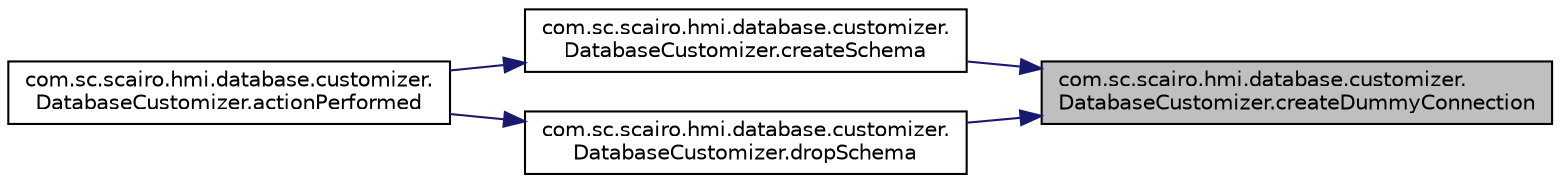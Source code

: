 digraph "com.sc.scairo.hmi.database.customizer.DatabaseCustomizer.createDummyConnection"
{
 // LATEX_PDF_SIZE
  edge [fontname="Helvetica",fontsize="10",labelfontname="Helvetica",labelfontsize="10"];
  node [fontname="Helvetica",fontsize="10",shape=record];
  rankdir="RL";
  Node1 [label="com.sc.scairo.hmi.database.customizer.\lDatabaseCustomizer.createDummyConnection",height=0.2,width=0.4,color="black", fillcolor="grey75", style="filled", fontcolor="black",tooltip=" "];
  Node1 -> Node2 [dir="back",color="midnightblue",fontsize="10",style="solid",fontname="Helvetica"];
  Node2 [label="com.sc.scairo.hmi.database.customizer.\lDatabaseCustomizer.createSchema",height=0.2,width=0.4,color="black", fillcolor="white", style="filled",URL="$classcom_1_1sc_1_1scairo_1_1hmi_1_1database_1_1customizer_1_1_database_customizer.html#acf7b47c59e30de64359998b7868d31e2",tooltip=" "];
  Node2 -> Node3 [dir="back",color="midnightblue",fontsize="10",style="solid",fontname="Helvetica"];
  Node3 [label="com.sc.scairo.hmi.database.customizer.\lDatabaseCustomizer.actionPerformed",height=0.2,width=0.4,color="black", fillcolor="white", style="filled",URL="$classcom_1_1sc_1_1scairo_1_1hmi_1_1database_1_1customizer_1_1_database_customizer.html#a4f2a0dd8e4372529d689fa02d39553b7",tooltip=" "];
  Node1 -> Node4 [dir="back",color="midnightblue",fontsize="10",style="solid",fontname="Helvetica"];
  Node4 [label="com.sc.scairo.hmi.database.customizer.\lDatabaseCustomizer.dropSchema",height=0.2,width=0.4,color="black", fillcolor="white", style="filled",URL="$classcom_1_1sc_1_1scairo_1_1hmi_1_1database_1_1customizer_1_1_database_customizer.html#a1d54c75bc27d2d42cac76e51cf177b5a",tooltip=" "];
  Node4 -> Node3 [dir="back",color="midnightblue",fontsize="10",style="solid",fontname="Helvetica"];
}
